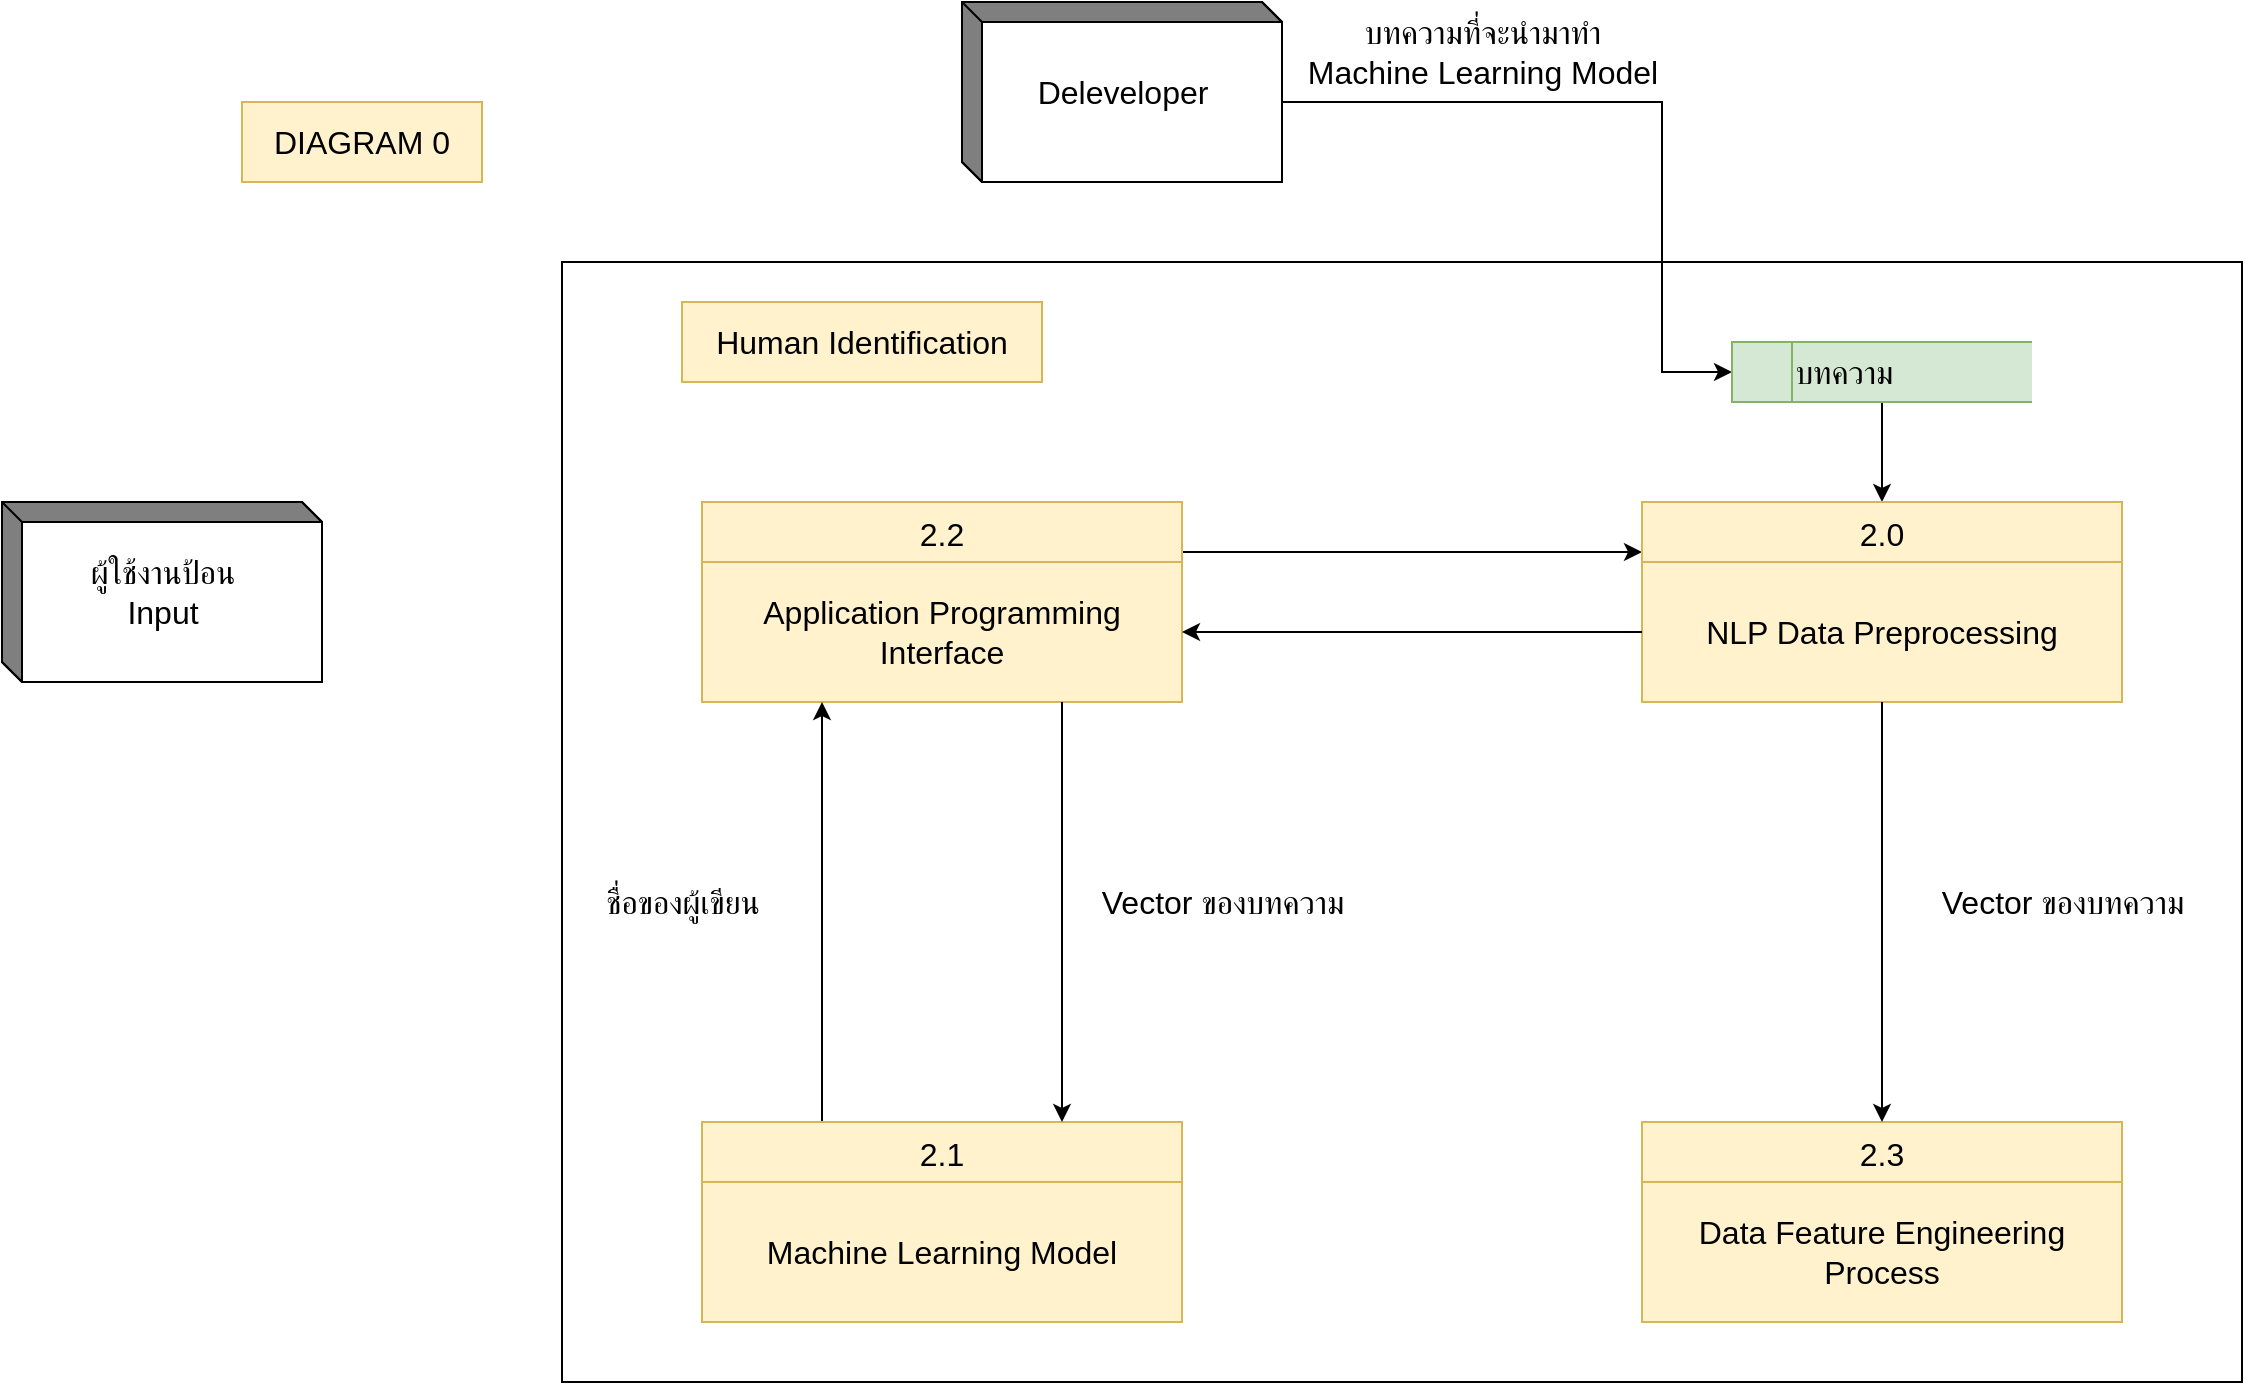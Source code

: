 <mxfile version="20.5.3" type="github" pages="2">
  <diagram id="IJpIB4BrsG14khkI_uHU" name="Page-1">
    <mxGraphModel dx="1730" dy="952" grid="1" gridSize="10" guides="1" tooltips="1" connect="1" arrows="1" fold="1" page="1" pageScale="1" pageWidth="850" pageHeight="1100" math="0" shadow="0">
      <root>
        <mxCell id="0" />
        <mxCell id="1" parent="0" />
        <mxCell id="9TDBJH8bkrPFtCwUx7EP-3" value="" style="rounded=0;whiteSpace=wrap;html=1;fontSize=16;" vertex="1" parent="1">
          <mxGeometry x="320" y="280" width="840" height="560" as="geometry" />
        </mxCell>
        <mxCell id="9TDBJH8bkrPFtCwUx7EP-4" value="DIAGRAM 0" style="rounded=0;whiteSpace=wrap;html=1;fontSize=16;fillColor=#fff2cc;strokeColor=#d6b656;" vertex="1" parent="1">
          <mxGeometry x="160" y="200" width="120" height="40" as="geometry" />
        </mxCell>
        <mxCell id="9TDBJH8bkrPFtCwUx7EP-7" style="edgeStyle=orthogonalEdgeStyle;rounded=0;orthogonalLoop=1;jettySize=auto;html=1;entryX=0;entryY=0.5;entryDx=0;entryDy=0;fontSize=16;exitX=0;exitY=0;exitDx=160;exitDy=50;exitPerimeter=0;" edge="1" parent="1" source="9TDBJH8bkrPFtCwUx7EP-11" target="9TDBJH8bkrPFtCwUx7EP-6">
          <mxGeometry relative="1" as="geometry">
            <mxPoint x="790" y="130" as="sourcePoint" />
            <Array as="points">
              <mxPoint x="870" y="200" />
              <mxPoint x="870" y="335" />
            </Array>
          </mxGeometry>
        </mxCell>
        <mxCell id="9TDBJH8bkrPFtCwUx7EP-21" style="edgeStyle=orthogonalEdgeStyle;rounded=0;orthogonalLoop=1;jettySize=auto;html=1;entryX=0.5;entryY=0;entryDx=0;entryDy=0;fontSize=16;" edge="1" parent="1" source="9TDBJH8bkrPFtCwUx7EP-6" target="9TDBJH8bkrPFtCwUx7EP-17">
          <mxGeometry relative="1" as="geometry" />
        </mxCell>
        <mxCell id="9TDBJH8bkrPFtCwUx7EP-6" value="&lt;div style=&quot;text-align: center;&quot;&gt;&lt;span style=&quot;background-color: initial; white-space: pre;&quot;&gt;	&lt;/span&gt;&lt;span style=&quot;white-space: pre;&quot;&gt;&amp;nbsp;    &lt;/span&gt;&lt;span style=&quot;background-color: initial;&quot;&gt;บทความ&lt;/span&gt;&lt;/div&gt;" style="html=1;dashed=0;whitespace=wrap;shape=mxgraph.dfd.dataStoreID;align=left;spacingLeft=3;points=[[0,0],[0.5,0],[1,0],[0,0.5],[1,0.5],[0,1],[0.5,1],[1,1]];fontSize=16;fillColor=#d5e8d4;strokeColor=#82b366;" vertex="1" parent="1">
          <mxGeometry x="905" y="320" width="150" height="30" as="geometry" />
        </mxCell>
        <mxCell id="9TDBJH8bkrPFtCwUx7EP-8" value="Human Identification" style="rounded=0;whiteSpace=wrap;html=1;fontSize=16;fillColor=#fff2cc;strokeColor=#d6b656;" vertex="1" parent="1">
          <mxGeometry x="380" y="300" width="180" height="40" as="geometry" />
        </mxCell>
        <mxCell id="9TDBJH8bkrPFtCwUx7EP-9" value="&lt;span style=&quot;font-size: 16px;&quot;&gt;ผู้ใช้งานป้อน&lt;/span&gt;&lt;br style=&quot;font-size: 16px;&quot;&gt;&lt;span style=&quot;font-size: 16px;&quot;&gt;Input&lt;/span&gt;" style="html=1;dashed=0;whitespace=wrap;shape=mxgraph.dfd.externalEntity;fontSize=12;" vertex="1" parent="1">
          <mxGeometry x="40" y="400" width="160" height="90" as="geometry" />
        </mxCell>
        <mxCell id="9TDBJH8bkrPFtCwUx7EP-11" value="&lt;span style=&quot;font-size: 16px;&quot;&gt;Deleveloper&lt;/span&gt;" style="html=1;dashed=0;whitespace=wrap;shape=mxgraph.dfd.externalEntity;fontSize=12;" vertex="1" parent="1">
          <mxGeometry x="520" y="150" width="160" height="90" as="geometry" />
        </mxCell>
        <mxCell id="9TDBJH8bkrPFtCwUx7EP-19" style="edgeStyle=orthogonalEdgeStyle;rounded=0;orthogonalLoop=1;jettySize=auto;html=1;entryX=0;entryY=0.25;entryDx=0;entryDy=0;fontSize=16;exitX=1;exitY=0;exitDx=0;exitDy=0;" edge="1" parent="1" source="9TDBJH8bkrPFtCwUx7EP-16" target="9TDBJH8bkrPFtCwUx7EP-17">
          <mxGeometry relative="1" as="geometry">
            <Array as="points">
              <mxPoint x="630" y="425" />
            </Array>
          </mxGeometry>
        </mxCell>
        <mxCell id="9TDBJH8bkrPFtCwUx7EP-13" value="2.2" style="swimlane;fontStyle=0;childLayout=stackLayout;horizontal=1;startSize=30;fillColor=#fff2cc;horizontalStack=0;resizeParent=1;resizeParentMax=0;resizeLast=0;collapsible=0;marginBottom=0;swimlaneFillColor=#ffffff;fontSize=16;strokeColor=#d6b656;" vertex="1" parent="1">
          <mxGeometry x="390" y="400" width="240" height="100" as="geometry" />
        </mxCell>
        <mxCell id="9TDBJH8bkrPFtCwUx7EP-16" value="Application Programming Interface" style="text;html=1;strokeColor=#d6b656;fillColor=#fff2cc;align=center;verticalAlign=middle;whiteSpace=wrap;rounded=0;fontSize=16;" vertex="1" parent="9TDBJH8bkrPFtCwUx7EP-13">
          <mxGeometry y="30" width="240" height="70" as="geometry" />
        </mxCell>
        <mxCell id="9TDBJH8bkrPFtCwUx7EP-17" value="2.0" style="swimlane;fontStyle=0;childLayout=stackLayout;horizontal=1;startSize=30;fillColor=#fff2cc;horizontalStack=0;resizeParent=1;resizeParentMax=0;resizeLast=0;collapsible=0;marginBottom=0;swimlaneFillColor=#ffffff;fontSize=16;strokeColor=#d6b656;" vertex="1" parent="1">
          <mxGeometry x="860" y="400" width="240" height="100" as="geometry" />
        </mxCell>
        <mxCell id="9TDBJH8bkrPFtCwUx7EP-18" value="NLP Data Preprocessing" style="text;html=1;strokeColor=#d6b656;fillColor=#fff2cc;align=center;verticalAlign=middle;whiteSpace=wrap;rounded=0;fontSize=16;" vertex="1" parent="9TDBJH8bkrPFtCwUx7EP-17">
          <mxGeometry y="30" width="240" height="70" as="geometry" />
        </mxCell>
        <mxCell id="9TDBJH8bkrPFtCwUx7EP-20" style="edgeStyle=orthogonalEdgeStyle;rounded=0;orthogonalLoop=1;jettySize=auto;html=1;entryX=1;entryY=0.5;entryDx=0;entryDy=0;fontSize=16;" edge="1" parent="1" source="9TDBJH8bkrPFtCwUx7EP-18" target="9TDBJH8bkrPFtCwUx7EP-16">
          <mxGeometry relative="1" as="geometry" />
        </mxCell>
        <mxCell id="9TDBJH8bkrPFtCwUx7EP-25" style="edgeStyle=orthogonalEdgeStyle;rounded=0;orthogonalLoop=1;jettySize=auto;html=1;exitX=0.25;exitY=0;exitDx=0;exitDy=0;entryX=0.25;entryY=1;entryDx=0;entryDy=0;fontSize=16;" edge="1" parent="1" source="9TDBJH8bkrPFtCwUx7EP-22" target="9TDBJH8bkrPFtCwUx7EP-16">
          <mxGeometry relative="1" as="geometry" />
        </mxCell>
        <mxCell id="9TDBJH8bkrPFtCwUx7EP-27" value="ชื่อของผู้เขียน" style="edgeLabel;html=1;align=center;verticalAlign=middle;resizable=0;points=[];fontSize=16;" vertex="1" connectable="0" parent="9TDBJH8bkrPFtCwUx7EP-25">
          <mxGeometry x="0.131" relative="1" as="geometry">
            <mxPoint x="-70" y="9" as="offset" />
          </mxGeometry>
        </mxCell>
        <mxCell id="9TDBJH8bkrPFtCwUx7EP-22" value="2.1" style="swimlane;fontStyle=0;childLayout=stackLayout;horizontal=1;startSize=30;fillColor=#fff2cc;horizontalStack=0;resizeParent=1;resizeParentMax=0;resizeLast=0;collapsible=0;marginBottom=0;swimlaneFillColor=#ffffff;fontSize=16;strokeColor=#d6b656;" vertex="1" parent="1">
          <mxGeometry x="390" y="710" width="240" height="100" as="geometry" />
        </mxCell>
        <mxCell id="9TDBJH8bkrPFtCwUx7EP-23" value="Machine Learning Model" style="text;html=1;strokeColor=#d6b656;fillColor=#fff2cc;align=center;verticalAlign=middle;whiteSpace=wrap;rounded=0;fontSize=16;" vertex="1" parent="9TDBJH8bkrPFtCwUx7EP-22">
          <mxGeometry y="30" width="240" height="70" as="geometry" />
        </mxCell>
        <mxCell id="9TDBJH8bkrPFtCwUx7EP-26" style="edgeStyle=orthogonalEdgeStyle;rounded=0;orthogonalLoop=1;jettySize=auto;html=1;exitX=0.75;exitY=1;exitDx=0;exitDy=0;entryX=0.75;entryY=0;entryDx=0;entryDy=0;fontSize=16;" edge="1" parent="1" source="9TDBJH8bkrPFtCwUx7EP-16" target="9TDBJH8bkrPFtCwUx7EP-22">
          <mxGeometry relative="1" as="geometry" />
        </mxCell>
        <mxCell id="9TDBJH8bkrPFtCwUx7EP-28" value="Vector ของบทความ" style="edgeLabel;html=1;align=center;verticalAlign=middle;resizable=0;points=[];fontSize=16;" vertex="1" connectable="0" parent="9TDBJH8bkrPFtCwUx7EP-26">
          <mxGeometry x="-0.093" y="1" relative="1" as="geometry">
            <mxPoint x="79" y="5" as="offset" />
          </mxGeometry>
        </mxCell>
        <mxCell id="9TDBJH8bkrPFtCwUx7EP-29" value="บทความที่จะนำมาทำ &lt;br&gt;Machine Learning Model" style="text;html=1;align=center;verticalAlign=middle;resizable=0;points=[];autosize=1;strokeColor=none;fillColor=none;fontSize=16;" vertex="1" parent="1">
          <mxGeometry x="680" y="150" width="200" height="50" as="geometry" />
        </mxCell>
        <mxCell id="9TDBJH8bkrPFtCwUx7EP-31" value="2.3" style="swimlane;fontStyle=0;childLayout=stackLayout;horizontal=1;startSize=30;fillColor=#fff2cc;horizontalStack=0;resizeParent=1;resizeParentMax=0;resizeLast=0;collapsible=0;marginBottom=0;swimlaneFillColor=#ffffff;fontSize=16;strokeColor=#d6b656;" vertex="1" parent="1">
          <mxGeometry x="860" y="710" width="240" height="100" as="geometry" />
        </mxCell>
        <mxCell id="9TDBJH8bkrPFtCwUx7EP-32" value="Data Feature Engineering Process" style="text;html=1;strokeColor=#d6b656;fillColor=#fff2cc;align=center;verticalAlign=middle;whiteSpace=wrap;rounded=0;fontSize=16;" vertex="1" parent="9TDBJH8bkrPFtCwUx7EP-31">
          <mxGeometry y="30" width="240" height="70" as="geometry" />
        </mxCell>
        <mxCell id="9TDBJH8bkrPFtCwUx7EP-34" style="edgeStyle=orthogonalEdgeStyle;rounded=0;orthogonalLoop=1;jettySize=auto;html=1;entryX=0.5;entryY=0;entryDx=0;entryDy=0;fontSize=16;" edge="1" parent="1" source="9TDBJH8bkrPFtCwUx7EP-18" target="9TDBJH8bkrPFtCwUx7EP-31">
          <mxGeometry relative="1" as="geometry" />
        </mxCell>
        <mxCell id="9TDBJH8bkrPFtCwUx7EP-35" value="Vector ของบทความ" style="edgeLabel;html=1;align=center;verticalAlign=middle;resizable=0;points=[];fontSize=16;" vertex="1" connectable="0" parent="1">
          <mxGeometry x="1070" y="600" as="geometry" />
        </mxCell>
      </root>
    </mxGraphModel>
  </diagram>
  <diagram id="k3IwSlMDF2g6M0sySzOW" name="Page-2">
    <mxGraphModel dx="1038" dy="571" grid="1" gridSize="10" guides="1" tooltips="1" connect="1" arrows="1" fold="1" page="1" pageScale="1" pageWidth="850" pageHeight="1100" math="0" shadow="0">
      <root>
        <mxCell id="0" />
        <mxCell id="1" parent="0" />
      </root>
    </mxGraphModel>
  </diagram>
</mxfile>

